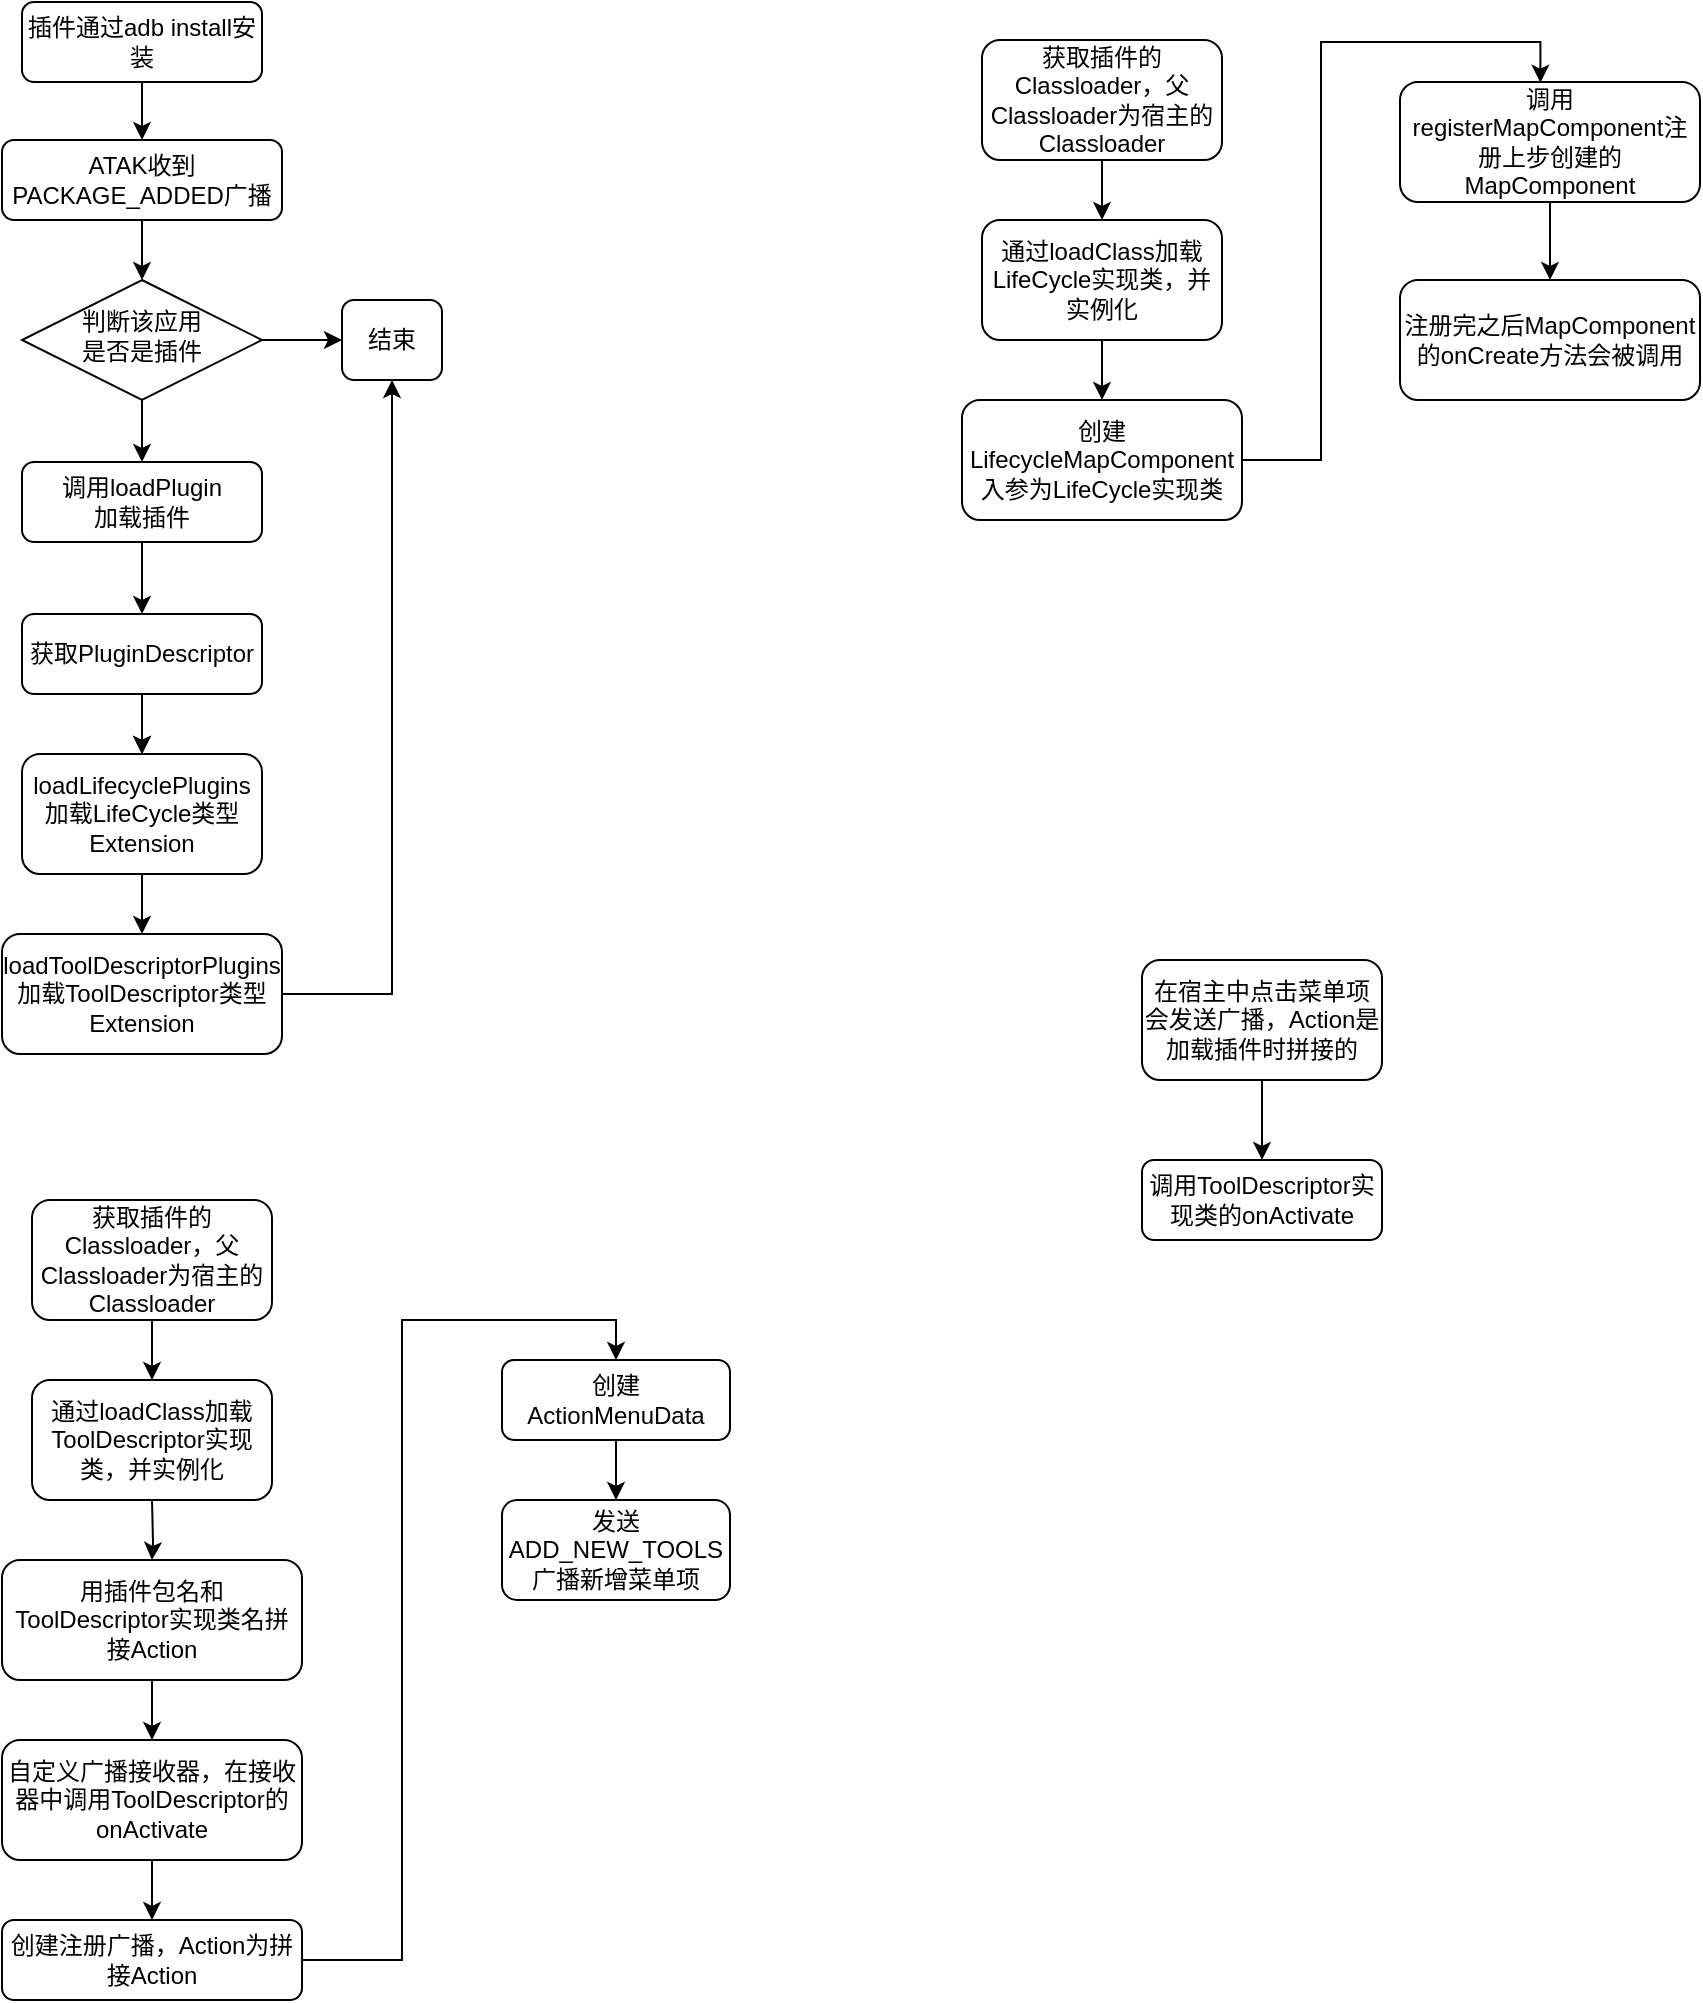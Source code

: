 <mxfile version="21.2.9" type="github">
  <diagram id="C5RBs43oDa-KdzZeNtuy" name="Page-1">
    <mxGraphModel dx="1117" dy="549" grid="1" gridSize="10" guides="1" tooltips="1" connect="1" arrows="1" fold="1" page="1" pageScale="1" pageWidth="827" pageHeight="1169" math="0" shadow="0">
      <root>
        <mxCell id="WIyWlLk6GJQsqaUBKTNV-0" />
        <mxCell id="WIyWlLk6GJQsqaUBKTNV-1" parent="WIyWlLk6GJQsqaUBKTNV-0" />
        <mxCell id="x2LklSH2RY090t5d1rxW-6" style="edgeStyle=orthogonalEdgeStyle;rounded=0;orthogonalLoop=1;jettySize=auto;html=1;exitX=0.5;exitY=1;exitDx=0;exitDy=0;entryX=0.5;entryY=0;entryDx=0;entryDy=0;" edge="1" parent="WIyWlLk6GJQsqaUBKTNV-1" source="WIyWlLk6GJQsqaUBKTNV-3" target="WIyWlLk6GJQsqaUBKTNV-7">
          <mxGeometry relative="1" as="geometry" />
        </mxCell>
        <mxCell id="WIyWlLk6GJQsqaUBKTNV-3" value="插件通过adb install安装" style="rounded=1;whiteSpace=wrap;html=1;fontSize=12;glass=0;strokeWidth=1;shadow=0;" parent="WIyWlLk6GJQsqaUBKTNV-1" vertex="1">
          <mxGeometry x="60" y="101" width="120" height="40" as="geometry" />
        </mxCell>
        <mxCell id="x2LklSH2RY090t5d1rxW-1" style="edgeStyle=orthogonalEdgeStyle;rounded=0;orthogonalLoop=1;jettySize=auto;html=1;exitX=0.5;exitY=1;exitDx=0;exitDy=0;entryX=0.5;entryY=0;entryDx=0;entryDy=0;" edge="1" parent="WIyWlLk6GJQsqaUBKTNV-1" source="WIyWlLk6GJQsqaUBKTNV-7" target="WIyWlLk6GJQsqaUBKTNV-10">
          <mxGeometry relative="1" as="geometry" />
        </mxCell>
        <mxCell id="WIyWlLk6GJQsqaUBKTNV-7" value="ATAK收到PACKAGE_ADDED广播" style="rounded=1;whiteSpace=wrap;html=1;fontSize=12;glass=0;strokeWidth=1;shadow=0;" parent="WIyWlLk6GJQsqaUBKTNV-1" vertex="1">
          <mxGeometry x="50" y="170" width="140" height="40" as="geometry" />
        </mxCell>
        <mxCell id="x2LklSH2RY090t5d1rxW-5" style="edgeStyle=orthogonalEdgeStyle;rounded=0;orthogonalLoop=1;jettySize=auto;html=1;exitX=0.5;exitY=1;exitDx=0;exitDy=0;entryX=0.5;entryY=0;entryDx=0;entryDy=0;" edge="1" parent="WIyWlLk6GJQsqaUBKTNV-1" source="WIyWlLk6GJQsqaUBKTNV-10" target="WIyWlLk6GJQsqaUBKTNV-11">
          <mxGeometry relative="1" as="geometry" />
        </mxCell>
        <mxCell id="x2LklSH2RY090t5d1rxW-15" style="edgeStyle=orthogonalEdgeStyle;rounded=0;orthogonalLoop=1;jettySize=auto;html=1;exitX=1;exitY=0.5;exitDx=0;exitDy=0;entryX=0;entryY=0.5;entryDx=0;entryDy=0;" edge="1" parent="WIyWlLk6GJQsqaUBKTNV-1" source="WIyWlLk6GJQsqaUBKTNV-10" target="WIyWlLk6GJQsqaUBKTNV-12">
          <mxGeometry relative="1" as="geometry" />
        </mxCell>
        <mxCell id="WIyWlLk6GJQsqaUBKTNV-10" value="判断该应用&lt;br&gt;是否是插件" style="rhombus;whiteSpace=wrap;html=1;shadow=0;fontFamily=Helvetica;fontSize=12;align=center;strokeWidth=1;spacing=6;spacingTop=-4;" parent="WIyWlLk6GJQsqaUBKTNV-1" vertex="1">
          <mxGeometry x="60" y="240" width="120" height="60" as="geometry" />
        </mxCell>
        <mxCell id="x2LklSH2RY090t5d1rxW-4" value="" style="edgeStyle=orthogonalEdgeStyle;rounded=0;orthogonalLoop=1;jettySize=auto;html=1;" edge="1" parent="WIyWlLk6GJQsqaUBKTNV-1" source="WIyWlLk6GJQsqaUBKTNV-11" target="x2LklSH2RY090t5d1rxW-3">
          <mxGeometry relative="1" as="geometry" />
        </mxCell>
        <mxCell id="WIyWlLk6GJQsqaUBKTNV-11" value="调用loadPlugin&lt;br&gt;加载插件" style="rounded=1;whiteSpace=wrap;html=1;fontSize=12;glass=0;strokeWidth=1;shadow=0;" parent="WIyWlLk6GJQsqaUBKTNV-1" vertex="1">
          <mxGeometry x="60" y="331" width="120" height="40" as="geometry" />
        </mxCell>
        <mxCell id="WIyWlLk6GJQsqaUBKTNV-12" value="结束" style="rounded=1;whiteSpace=wrap;html=1;fontSize=12;glass=0;strokeWidth=1;shadow=0;" parent="WIyWlLk6GJQsqaUBKTNV-1" vertex="1">
          <mxGeometry x="220" y="250" width="50" height="40" as="geometry" />
        </mxCell>
        <mxCell id="x2LklSH2RY090t5d1rxW-8" value="" style="edgeStyle=orthogonalEdgeStyle;rounded=0;orthogonalLoop=1;jettySize=auto;html=1;" edge="1" parent="WIyWlLk6GJQsqaUBKTNV-1" source="x2LklSH2RY090t5d1rxW-3" target="x2LklSH2RY090t5d1rxW-7">
          <mxGeometry relative="1" as="geometry" />
        </mxCell>
        <mxCell id="x2LklSH2RY090t5d1rxW-9" value="" style="edgeStyle=orthogonalEdgeStyle;rounded=0;orthogonalLoop=1;jettySize=auto;html=1;" edge="1" parent="WIyWlLk6GJQsqaUBKTNV-1" source="x2LklSH2RY090t5d1rxW-3" target="x2LklSH2RY090t5d1rxW-7">
          <mxGeometry relative="1" as="geometry" />
        </mxCell>
        <mxCell id="x2LklSH2RY090t5d1rxW-3" value="获取PluginDescriptor" style="rounded=1;whiteSpace=wrap;html=1;fontSize=12;glass=0;strokeWidth=1;shadow=0;" vertex="1" parent="WIyWlLk6GJQsqaUBKTNV-1">
          <mxGeometry x="60" y="407" width="120" height="40" as="geometry" />
        </mxCell>
        <mxCell id="x2LklSH2RY090t5d1rxW-13" value="" style="edgeStyle=orthogonalEdgeStyle;rounded=0;orthogonalLoop=1;jettySize=auto;html=1;" edge="1" parent="WIyWlLk6GJQsqaUBKTNV-1" source="x2LklSH2RY090t5d1rxW-7" target="x2LklSH2RY090t5d1rxW-12">
          <mxGeometry relative="1" as="geometry" />
        </mxCell>
        <mxCell id="x2LklSH2RY090t5d1rxW-7" value="loadLifecyclePlugins加载LifeCycle类型Extension" style="whiteSpace=wrap;html=1;rounded=1;glass=0;strokeWidth=1;shadow=0;" vertex="1" parent="WIyWlLk6GJQsqaUBKTNV-1">
          <mxGeometry x="60" y="477" width="120" height="60" as="geometry" />
        </mxCell>
        <mxCell id="x2LklSH2RY090t5d1rxW-16" style="edgeStyle=orthogonalEdgeStyle;rounded=0;orthogonalLoop=1;jettySize=auto;html=1;exitX=1;exitY=0.5;exitDx=0;exitDy=0;entryX=0.5;entryY=1;entryDx=0;entryDy=0;" edge="1" parent="WIyWlLk6GJQsqaUBKTNV-1" source="x2LklSH2RY090t5d1rxW-12" target="WIyWlLk6GJQsqaUBKTNV-12">
          <mxGeometry relative="1" as="geometry" />
        </mxCell>
        <mxCell id="x2LklSH2RY090t5d1rxW-12" value="loadToolDescriptorPlugins加载ToolDescriptor类型Extension" style="whiteSpace=wrap;html=1;rounded=1;glass=0;strokeWidth=1;shadow=0;" vertex="1" parent="WIyWlLk6GJQsqaUBKTNV-1">
          <mxGeometry x="50" y="567" width="140" height="60" as="geometry" />
        </mxCell>
        <mxCell id="x2LklSH2RY090t5d1rxW-19" value="" style="edgeStyle=orthogonalEdgeStyle;rounded=0;orthogonalLoop=1;jettySize=auto;html=1;" edge="1" parent="WIyWlLk6GJQsqaUBKTNV-1" source="x2LklSH2RY090t5d1rxW-17" target="x2LklSH2RY090t5d1rxW-18">
          <mxGeometry relative="1" as="geometry" />
        </mxCell>
        <mxCell id="x2LklSH2RY090t5d1rxW-17" value="获取插件的Classloader，父Classloader为宿主的Classloader" style="rounded=1;whiteSpace=wrap;html=1;" vertex="1" parent="WIyWlLk6GJQsqaUBKTNV-1">
          <mxGeometry x="540" y="120" width="120" height="60" as="geometry" />
        </mxCell>
        <mxCell id="x2LklSH2RY090t5d1rxW-21" value="" style="edgeStyle=orthogonalEdgeStyle;rounded=0;orthogonalLoop=1;jettySize=auto;html=1;" edge="1" parent="WIyWlLk6GJQsqaUBKTNV-1" source="x2LklSH2RY090t5d1rxW-18" target="x2LklSH2RY090t5d1rxW-20">
          <mxGeometry relative="1" as="geometry" />
        </mxCell>
        <mxCell id="x2LklSH2RY090t5d1rxW-18" value="通过loadClass加载LifeCycle实现类，并实例化" style="whiteSpace=wrap;html=1;rounded=1;" vertex="1" parent="WIyWlLk6GJQsqaUBKTNV-1">
          <mxGeometry x="540" y="210" width="120" height="60" as="geometry" />
        </mxCell>
        <mxCell id="x2LklSH2RY090t5d1rxW-48" style="edgeStyle=orthogonalEdgeStyle;rounded=0;orthogonalLoop=1;jettySize=auto;html=1;exitX=1;exitY=0.5;exitDx=0;exitDy=0;entryX=0.468;entryY=0.006;entryDx=0;entryDy=0;entryPerimeter=0;" edge="1" parent="WIyWlLk6GJQsqaUBKTNV-1" source="x2LklSH2RY090t5d1rxW-20" target="x2LklSH2RY090t5d1rxW-24">
          <mxGeometry relative="1" as="geometry" />
        </mxCell>
        <mxCell id="x2LklSH2RY090t5d1rxW-20" value="创建LifecycleMapComponent入参为LifeCycle实现类" style="whiteSpace=wrap;html=1;rounded=1;" vertex="1" parent="WIyWlLk6GJQsqaUBKTNV-1">
          <mxGeometry x="530" y="300" width="140" height="60" as="geometry" />
        </mxCell>
        <mxCell id="x2LklSH2RY090t5d1rxW-29" value="" style="edgeStyle=orthogonalEdgeStyle;rounded=0;orthogonalLoop=1;jettySize=auto;html=1;" edge="1" parent="WIyWlLk6GJQsqaUBKTNV-1" source="x2LklSH2RY090t5d1rxW-24" target="x2LklSH2RY090t5d1rxW-28">
          <mxGeometry relative="1" as="geometry" />
        </mxCell>
        <mxCell id="x2LklSH2RY090t5d1rxW-24" value="调用registerMapComponent注册上步创建的MapComponent" style="whiteSpace=wrap;html=1;rounded=1;" vertex="1" parent="WIyWlLk6GJQsqaUBKTNV-1">
          <mxGeometry x="749" y="141" width="150" height="60" as="geometry" />
        </mxCell>
        <mxCell id="x2LklSH2RY090t5d1rxW-28" value="注册完之后MapComponent的onCreate方法会被调用" style="whiteSpace=wrap;html=1;rounded=1;" vertex="1" parent="WIyWlLk6GJQsqaUBKTNV-1">
          <mxGeometry x="749" y="240" width="150" height="60" as="geometry" />
        </mxCell>
        <mxCell id="x2LklSH2RY090t5d1rxW-35" value="" style="edgeStyle=orthogonalEdgeStyle;rounded=0;orthogonalLoop=1;jettySize=auto;html=1;" edge="1" parent="WIyWlLk6GJQsqaUBKTNV-1" target="x2LklSH2RY090t5d1rxW-34">
          <mxGeometry relative="1" as="geometry">
            <mxPoint x="125" y="850" as="sourcePoint" />
          </mxGeometry>
        </mxCell>
        <mxCell id="x2LklSH2RY090t5d1rxW-40" value="" style="edgeStyle=orthogonalEdgeStyle;rounded=0;orthogonalLoop=1;jettySize=auto;html=1;" edge="1" parent="WIyWlLk6GJQsqaUBKTNV-1" source="x2LklSH2RY090t5d1rxW-34" target="x2LklSH2RY090t5d1rxW-39">
          <mxGeometry relative="1" as="geometry" />
        </mxCell>
        <mxCell id="x2LklSH2RY090t5d1rxW-34" value="用插件包名和ToolDescriptor实现类名拼接Action" style="whiteSpace=wrap;html=1;rounded=1;" vertex="1" parent="WIyWlLk6GJQsqaUBKTNV-1">
          <mxGeometry x="50" y="880" width="150" height="60" as="geometry" />
        </mxCell>
        <mxCell id="x2LklSH2RY090t5d1rxW-37" style="edgeStyle=orthogonalEdgeStyle;rounded=0;orthogonalLoop=1;jettySize=auto;html=1;exitX=0.5;exitY=1;exitDx=0;exitDy=0;entryX=0.5;entryY=0;entryDx=0;entryDy=0;" edge="1" parent="WIyWlLk6GJQsqaUBKTNV-1" source="x2LklSH2RY090t5d1rxW-36">
          <mxGeometry relative="1" as="geometry">
            <mxPoint x="125" y="790" as="targetPoint" />
          </mxGeometry>
        </mxCell>
        <mxCell id="x2LklSH2RY090t5d1rxW-36" value="获取插件的Classloader，父Classloader为宿主的Classloader" style="rounded=1;whiteSpace=wrap;html=1;" vertex="1" parent="WIyWlLk6GJQsqaUBKTNV-1">
          <mxGeometry x="65" y="700" width="120" height="60" as="geometry" />
        </mxCell>
        <mxCell id="x2LklSH2RY090t5d1rxW-38" value="通过loadClass加载ToolDescriptor&lt;span style=&quot;background-color: initial;&quot;&gt;实现类，并实例化&lt;/span&gt;" style="whiteSpace=wrap;html=1;rounded=1;" vertex="1" parent="WIyWlLk6GJQsqaUBKTNV-1">
          <mxGeometry x="65" y="790" width="120" height="60" as="geometry" />
        </mxCell>
        <mxCell id="x2LklSH2RY090t5d1rxW-42" value="" style="edgeStyle=orthogonalEdgeStyle;rounded=0;orthogonalLoop=1;jettySize=auto;html=1;" edge="1" parent="WIyWlLk6GJQsqaUBKTNV-1" source="x2LklSH2RY090t5d1rxW-39" target="x2LklSH2RY090t5d1rxW-41">
          <mxGeometry relative="1" as="geometry" />
        </mxCell>
        <mxCell id="x2LklSH2RY090t5d1rxW-39" value="自定义广播接收器，在接收器中调用ToolDescriptor的onActivate" style="whiteSpace=wrap;html=1;rounded=1;" vertex="1" parent="WIyWlLk6GJQsqaUBKTNV-1">
          <mxGeometry x="50" y="970" width="150" height="60" as="geometry" />
        </mxCell>
        <mxCell id="x2LklSH2RY090t5d1rxW-45" style="edgeStyle=orthogonalEdgeStyle;rounded=0;orthogonalLoop=1;jettySize=auto;html=1;exitX=1;exitY=0.5;exitDx=0;exitDy=0;entryX=0.5;entryY=0;entryDx=0;entryDy=0;" edge="1" parent="WIyWlLk6GJQsqaUBKTNV-1" source="x2LklSH2RY090t5d1rxW-41" target="x2LklSH2RY090t5d1rxW-43">
          <mxGeometry relative="1" as="geometry" />
        </mxCell>
        <mxCell id="x2LklSH2RY090t5d1rxW-41" value="创建注册广播，Action为拼接Action" style="whiteSpace=wrap;html=1;rounded=1;" vertex="1" parent="WIyWlLk6GJQsqaUBKTNV-1">
          <mxGeometry x="50" y="1060" width="150" height="40" as="geometry" />
        </mxCell>
        <mxCell id="x2LklSH2RY090t5d1rxW-47" value="" style="edgeStyle=orthogonalEdgeStyle;rounded=0;orthogonalLoop=1;jettySize=auto;html=1;" edge="1" parent="WIyWlLk6GJQsqaUBKTNV-1" source="x2LklSH2RY090t5d1rxW-43" target="x2LklSH2RY090t5d1rxW-46">
          <mxGeometry relative="1" as="geometry" />
        </mxCell>
        <mxCell id="x2LklSH2RY090t5d1rxW-43" value="创建ActionMenuData" style="whiteSpace=wrap;html=1;rounded=1;" vertex="1" parent="WIyWlLk6GJQsqaUBKTNV-1">
          <mxGeometry x="300" y="780" width="114" height="40" as="geometry" />
        </mxCell>
        <mxCell id="x2LklSH2RY090t5d1rxW-46" value="发送ADD_NEW_TOOLS广播新增菜单项" style="whiteSpace=wrap;html=1;rounded=1;" vertex="1" parent="WIyWlLk6GJQsqaUBKTNV-1">
          <mxGeometry x="300" y="850" width="114" height="50" as="geometry" />
        </mxCell>
        <mxCell id="x2LklSH2RY090t5d1rxW-52" value="" style="edgeStyle=orthogonalEdgeStyle;rounded=0;orthogonalLoop=1;jettySize=auto;html=1;" edge="1" parent="WIyWlLk6GJQsqaUBKTNV-1" source="x2LklSH2RY090t5d1rxW-50" target="x2LklSH2RY090t5d1rxW-51">
          <mxGeometry relative="1" as="geometry" />
        </mxCell>
        <mxCell id="x2LklSH2RY090t5d1rxW-50" value="在宿主中点击菜单项会发送广播，Action是加载插件时拼接的" style="rounded=1;whiteSpace=wrap;html=1;" vertex="1" parent="WIyWlLk6GJQsqaUBKTNV-1">
          <mxGeometry x="620" y="580" width="120" height="60" as="geometry" />
        </mxCell>
        <mxCell id="x2LklSH2RY090t5d1rxW-51" value="调用ToolDescriptor实现类的onActivate" style="rounded=1;whiteSpace=wrap;html=1;" vertex="1" parent="WIyWlLk6GJQsqaUBKTNV-1">
          <mxGeometry x="620" y="680" width="120" height="40" as="geometry" />
        </mxCell>
      </root>
    </mxGraphModel>
  </diagram>
</mxfile>
